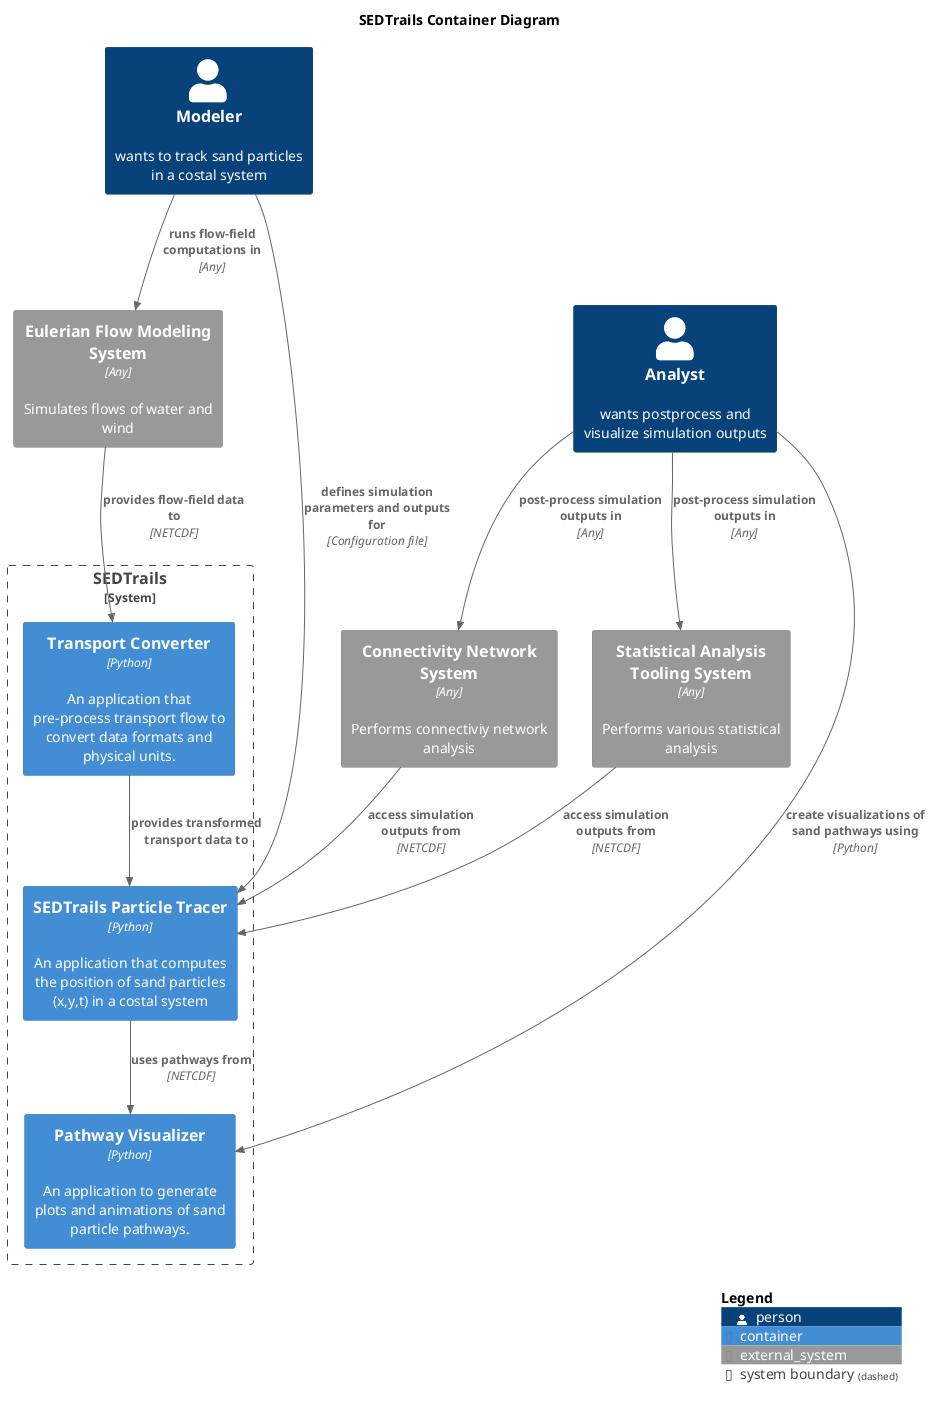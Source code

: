 @startuml SedtrailContainer
!include <C4/C4_Container>

title SEDTrails Container Diagram
' scale 2

Person(modeler, "Modeler", "wants to track sand particles in a costal system")
Person(analyst, "Analyst", "wants postprocess and visualize simulation outputs")

System_Boundary(sedtrailsSystem, "SEDTrails"){ 
    Container(sedtrailsApp, "SEDTrails Particle Tracer", "Python", "An application that computes the position of sand particles (x,y,t) in a costal system")
    Container(transportConverter, "Transport Converter", "Python", "An application that pre-process transport flow to convert data formats and physical units.")
    Container(pathwayVisualizer, "Pathway Visualizer", "Python", "An application to generate plots and animations of sand particle pathways.")
    
    Rel(transportConverter, sedtrailsApp, "provides transformed transport data to")
    Rel(sedtrailsApp, pathwayVisualizer, "uses pathways from", "NETCDF")

}

System_Ext(flowSystem, "Eulerian Flow Modeling System", "Simulates flows of water and wind", $type="Any")
System_Ext(connectivityNetworkSys, "Connectivity Network System", "Performs connectiviy network analysis", $type="Any")
System_Ext(statisticsSys, "Statistical Analysis Tooling System", "Performs various statistical analysis", $type="Any")

Rel(modeler, sedtrailsApp, "defines simulation parameters and outputs for", "Configuration file")
Rel(connectivityNetworkSys, sedtrailsApp, "access simulation outputs from", "NETCDF")
Rel(statisticsSys, sedtrailsApp, "access simulation outputs from", "NETCDF")
Rel(analyst, pathwayVisualizer, "create visualizations of sand pathways using", "Python")
Rel(analyst, connectivityNetworkSys, "post-process simulation outputs in", "Any")
Rel(analyst, statisticsSys, "post-process simulation outputs in", "Any")



Rel(modeler, flowSystem, "runs flow-field computations in", "Any")

Rel(flowSystem, transportConverter, "provides flow-field data to ", "NETCDF")


SHOW_LEGEND()
@enduml